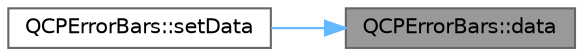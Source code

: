 digraph "QCPErrorBars::data"
{
 // LATEX_PDF_SIZE
  bgcolor="transparent";
  edge [fontname=Helvetica,fontsize=10,labelfontname=Helvetica,labelfontsize=10];
  node [fontname=Helvetica,fontsize=10,shape=box,height=0.2,width=0.4];
  rankdir="RL";
  Node1 [label="QCPErrorBars::data",height=0.2,width=0.4,color="gray40", fillcolor="grey60", style="filled", fontcolor="black",tooltip=" "];
  Node1 -> Node2 [dir="back",color="steelblue1",style="solid"];
  Node2 [label="QCPErrorBars::setData",height=0.2,width=0.4,color="grey40", fillcolor="white", style="filled",URL="$class_q_c_p_error_bars.html#a92b1980003255f5f7c05407a4d92aabc",tooltip=" "];
}
